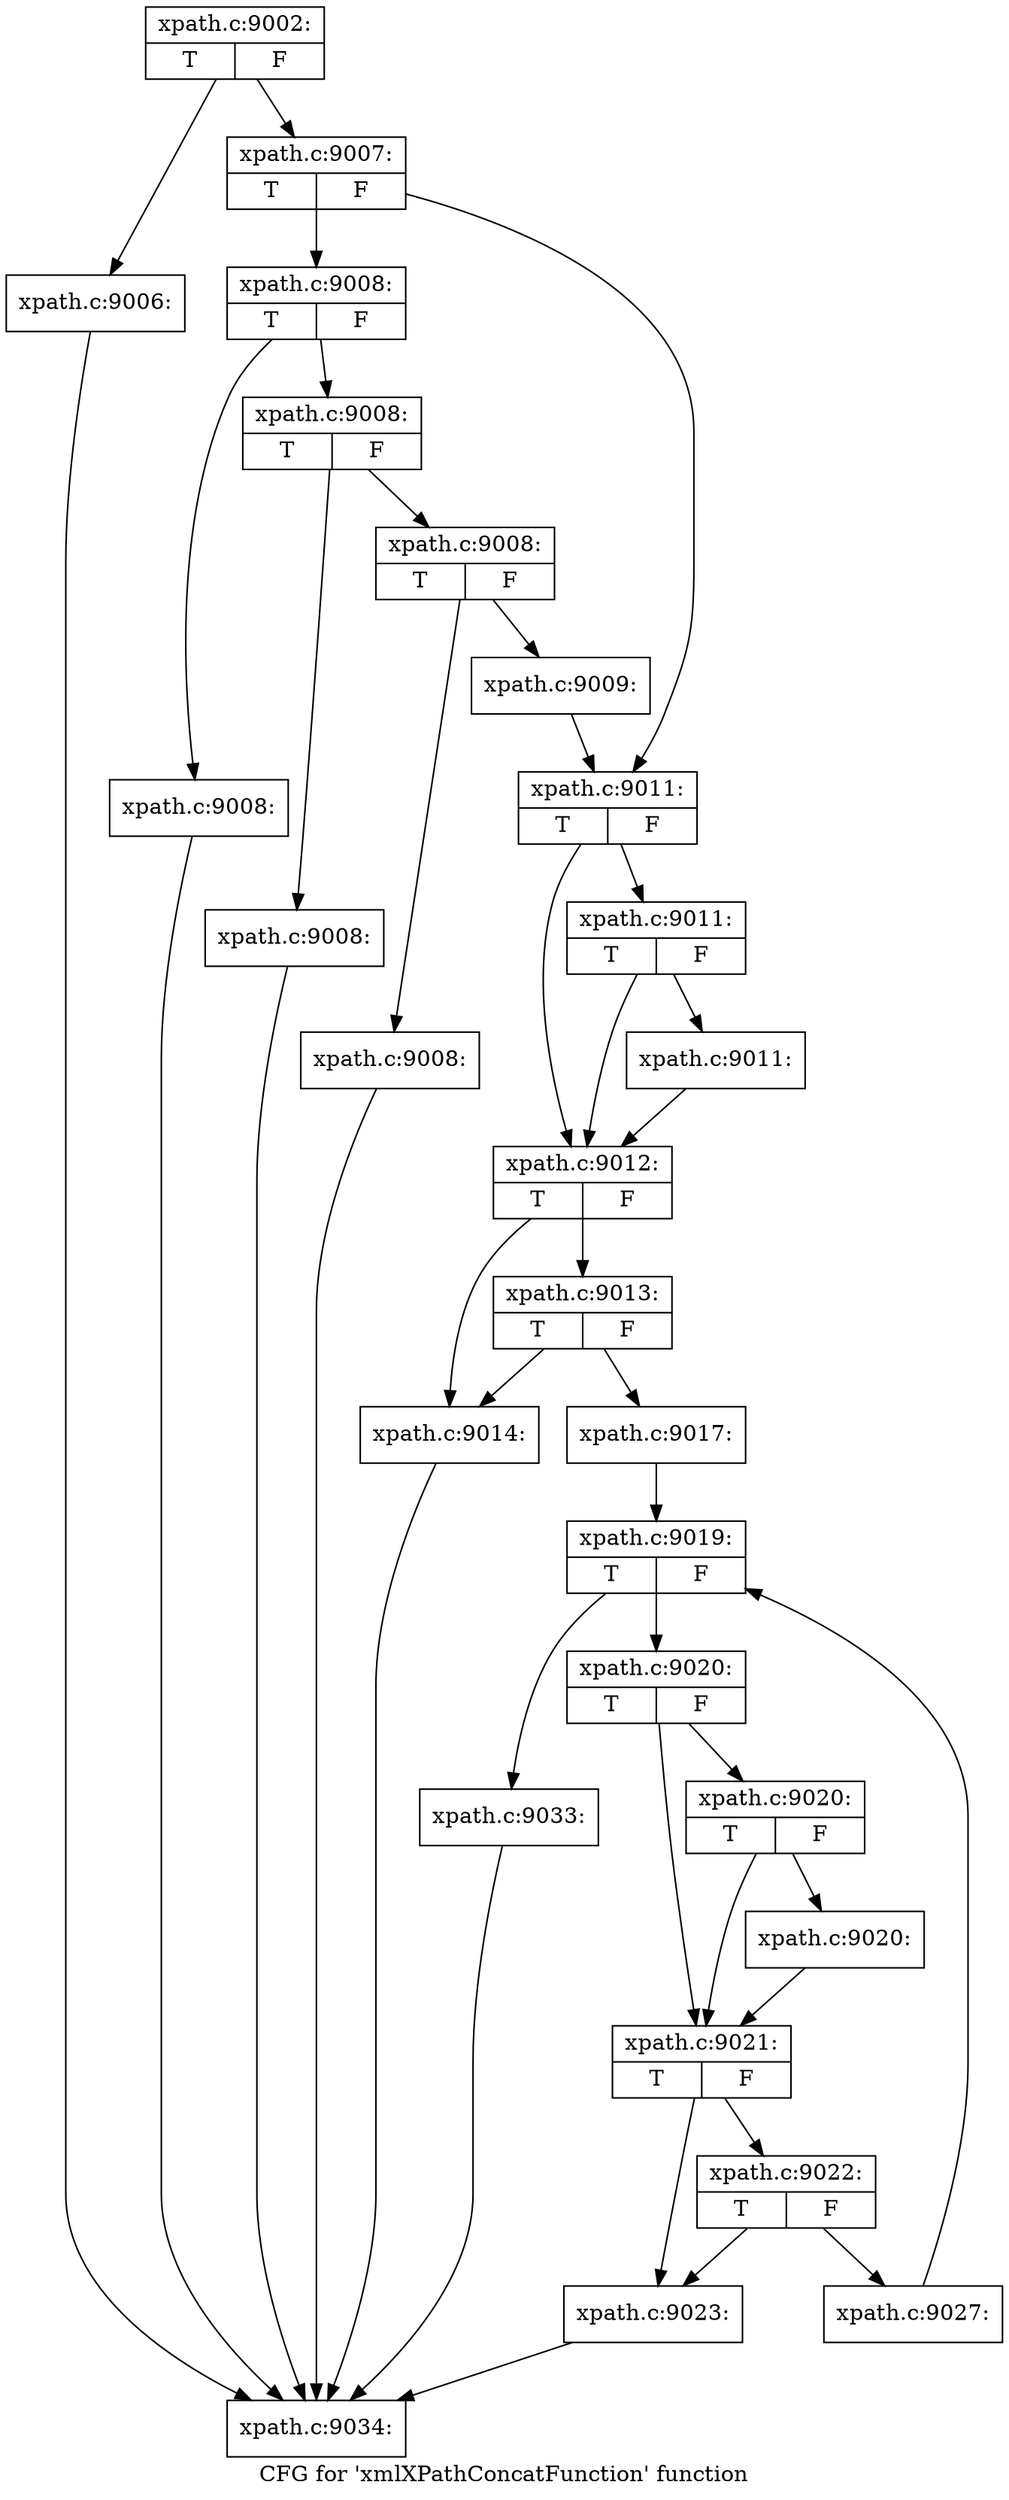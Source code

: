 digraph "CFG for 'xmlXPathConcatFunction' function" {
	label="CFG for 'xmlXPathConcatFunction' function";

	Node0x55e6b27ccb60 [shape=record,label="{xpath.c:9002:|{<s0>T|<s1>F}}"];
	Node0x55e6b27ccb60 -> Node0x55e6b27d96e0;
	Node0x55e6b27ccb60 -> Node0x55e6b27d9730;
	Node0x55e6b27d96e0 [shape=record,label="{xpath.c:9006:}"];
	Node0x55e6b27d96e0 -> Node0x55e6b27ccc30;
	Node0x55e6b27d9730 [shape=record,label="{xpath.c:9007:|{<s0>T|<s1>F}}"];
	Node0x55e6b27d9730 -> Node0x55e6b27d9ae0;
	Node0x55e6b27d9730 -> Node0x55e6b27d9b30;
	Node0x55e6b27d9ae0 [shape=record,label="{xpath.c:9008:|{<s0>T|<s1>F}}"];
	Node0x55e6b27d9ae0 -> Node0x55e6b27d9ec0;
	Node0x55e6b27d9ae0 -> Node0x55e6b27d9f10;
	Node0x55e6b27d9ec0 [shape=record,label="{xpath.c:9008:}"];
	Node0x55e6b27d9ec0 -> Node0x55e6b27ccc30;
	Node0x55e6b27d9f10 [shape=record,label="{xpath.c:9008:|{<s0>T|<s1>F}}"];
	Node0x55e6b27d9f10 -> Node0x55e6b27da140;
	Node0x55e6b27d9f10 -> Node0x55e6b27da190;
	Node0x55e6b27da140 [shape=record,label="{xpath.c:9008:}"];
	Node0x55e6b27da140 -> Node0x55e6b27ccc30;
	Node0x55e6b27da190 [shape=record,label="{xpath.c:9008:|{<s0>T|<s1>F}}"];
	Node0x55e6b27da190 -> Node0x55e6b27da4f0;
	Node0x55e6b27da190 -> Node0x55e6b27da540;
	Node0x55e6b27da4f0 [shape=record,label="{xpath.c:9008:}"];
	Node0x55e6b27da4f0 -> Node0x55e6b27ccc30;
	Node0x55e6b27da540 [shape=record,label="{xpath.c:9009:}"];
	Node0x55e6b27da540 -> Node0x55e6b27d9b30;
	Node0x55e6b27d9b30 [shape=record,label="{xpath.c:9011:|{<s0>T|<s1>F}}"];
	Node0x55e6b27d9b30 -> Node0x55e6b27dac00;
	Node0x55e6b27d9b30 -> Node0x55e6b27dabb0;
	Node0x55e6b27dac00 [shape=record,label="{xpath.c:9011:|{<s0>T|<s1>F}}"];
	Node0x55e6b27dac00 -> Node0x55e6b27dab60;
	Node0x55e6b27dac00 -> Node0x55e6b27dabb0;
	Node0x55e6b27dab60 [shape=record,label="{xpath.c:9011:}"];
	Node0x55e6b27dab60 -> Node0x55e6b27dabb0;
	Node0x55e6b27dabb0 [shape=record,label="{xpath.c:9012:|{<s0>T|<s1>F}}"];
	Node0x55e6b27dabb0 -> Node0x55e6b27db690;
	Node0x55e6b27dabb0 -> Node0x55e6b27db730;
	Node0x55e6b27db730 [shape=record,label="{xpath.c:9013:|{<s0>T|<s1>F}}"];
	Node0x55e6b27db730 -> Node0x55e6b27db690;
	Node0x55e6b27db730 -> Node0x55e6b27db6e0;
	Node0x55e6b27db690 [shape=record,label="{xpath.c:9014:}"];
	Node0x55e6b27db690 -> Node0x55e6b27ccc30;
	Node0x55e6b27db6e0 [shape=record,label="{xpath.c:9017:}"];
	Node0x55e6b27db6e0 -> Node0x55e6b27dc3b0;
	Node0x55e6b27dc3b0 [shape=record,label="{xpath.c:9019:|{<s0>T|<s1>F}}"];
	Node0x55e6b27dc3b0 -> Node0x55e6b27dc770;
	Node0x55e6b27dc3b0 -> Node0x55e6b27dc5d0;
	Node0x55e6b27dc770 [shape=record,label="{xpath.c:9020:|{<s0>T|<s1>F}}"];
	Node0x55e6b27dc770 -> Node0x55e6b27dc9d0;
	Node0x55e6b27dc770 -> Node0x55e6b27dc980;
	Node0x55e6b27dc9d0 [shape=record,label="{xpath.c:9020:|{<s0>T|<s1>F}}"];
	Node0x55e6b27dc9d0 -> Node0x55e6b27dc930;
	Node0x55e6b27dc9d0 -> Node0x55e6b27dc980;
	Node0x55e6b27dc930 [shape=record,label="{xpath.c:9020:}"];
	Node0x55e6b27dc930 -> Node0x55e6b27dc980;
	Node0x55e6b27dc980 [shape=record,label="{xpath.c:9021:|{<s0>T|<s1>F}}"];
	Node0x55e6b27dc980 -> Node0x55e6b27dd380;
	Node0x55e6b27dc980 -> Node0x55e6b27dd420;
	Node0x55e6b27dd420 [shape=record,label="{xpath.c:9022:|{<s0>T|<s1>F}}"];
	Node0x55e6b27dd420 -> Node0x55e6b27dd380;
	Node0x55e6b27dd420 -> Node0x55e6b27dd3d0;
	Node0x55e6b27dd380 [shape=record,label="{xpath.c:9023:}"];
	Node0x55e6b27dd380 -> Node0x55e6b27ccc30;
	Node0x55e6b27dd3d0 [shape=record,label="{xpath.c:9027:}"];
	Node0x55e6b27dd3d0 -> Node0x55e6b27dc3b0;
	Node0x55e6b27dc5d0 [shape=record,label="{xpath.c:9033:}"];
	Node0x55e6b27dc5d0 -> Node0x55e6b27ccc30;
	Node0x55e6b27ccc30 [shape=record,label="{xpath.c:9034:}"];
}
